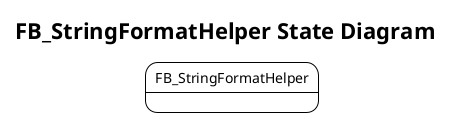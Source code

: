 @startuml State Diagram

!theme plain
'skin rose
'left to right direction
hide empty description
'!theme reddress-lightgreen
title FB_StringFormatHelper State Diagram



state FB_StringFormatHelper{



}

@enduml
